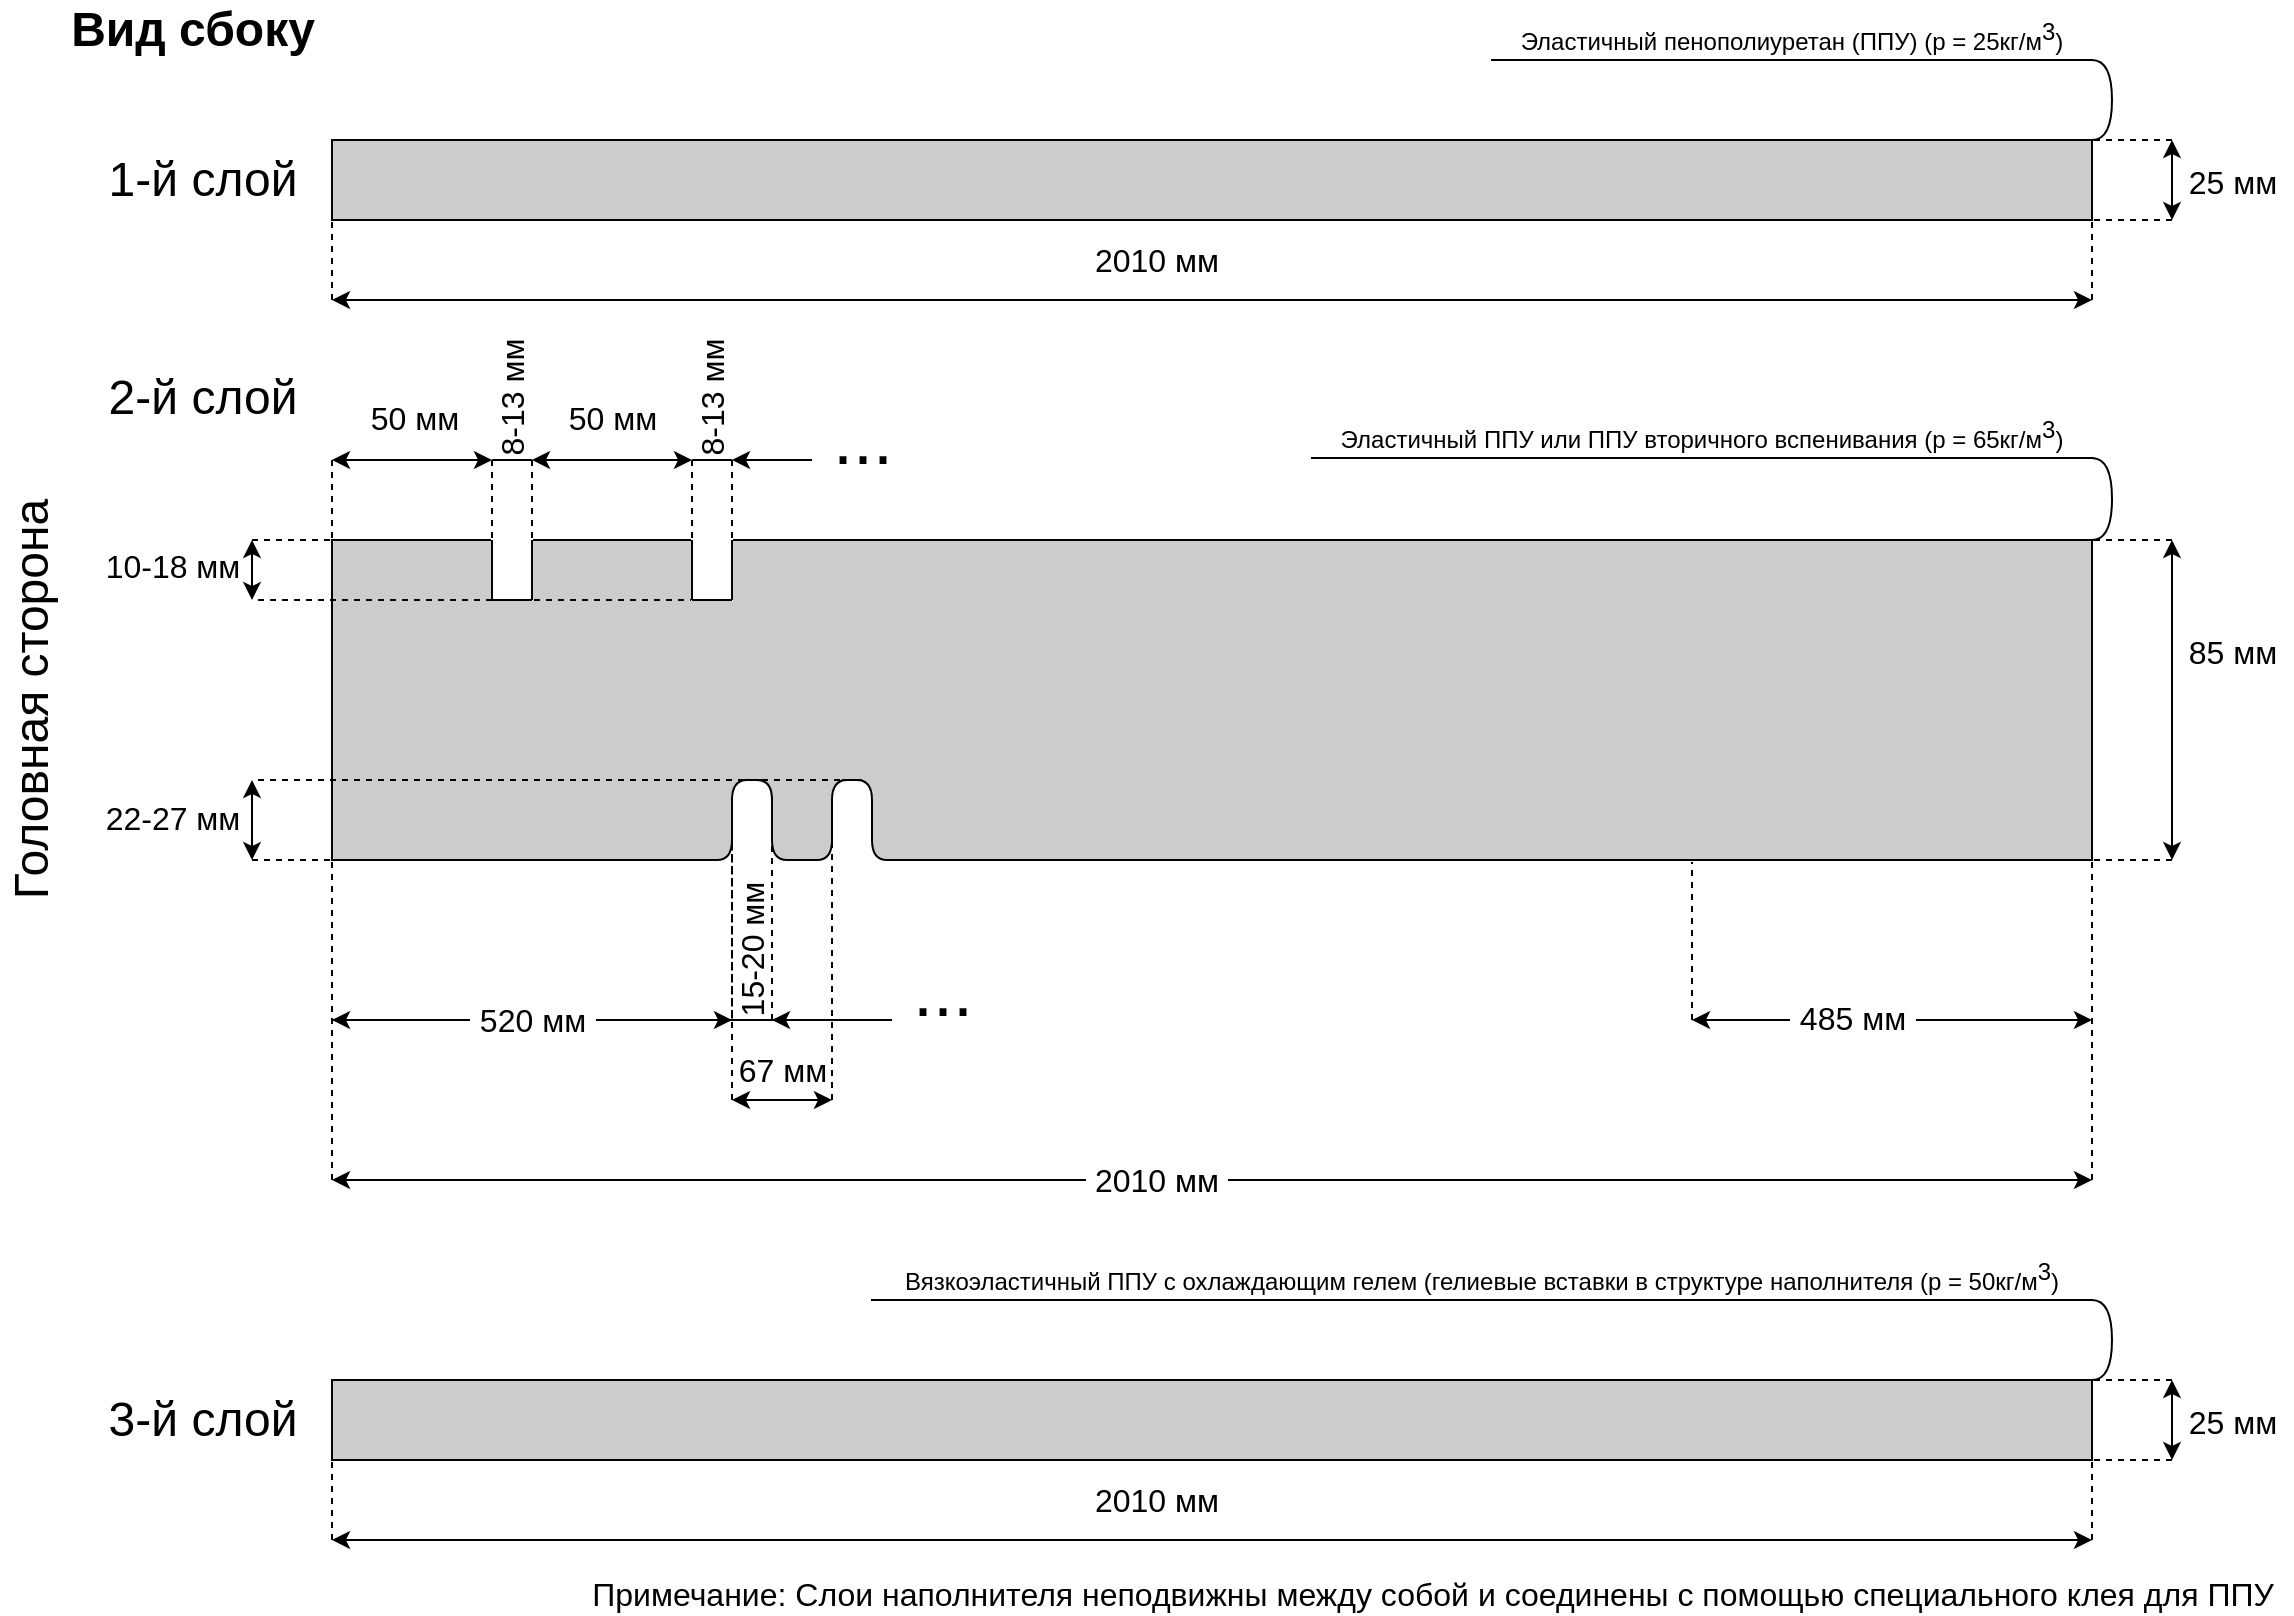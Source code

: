 <mxfile version="13.6.5" type="github">
  <diagram id="4-XFf0C6SKH_D2xYOuUZ" name="Page-1">
    <mxGraphModel dx="539" dy="301" grid="1" gridSize="10" guides="1" tooltips="1" connect="1" arrows="1" fold="1" page="1" pageScale="1" pageWidth="1169" pageHeight="827" math="0" shadow="0">
      <root>
        <mxCell id="0" />
        <mxCell id="1" parent="0" />
        <mxCell id="OTciEMqC5oXOVYCcZYfU-19" value="" style="rounded=0;whiteSpace=wrap;html=1;fontSize=24;fillColor=#CCCCCC;" vertex="1" parent="1">
          <mxGeometry x="180" y="280" width="880" height="160" as="geometry" />
        </mxCell>
        <mxCell id="OTciEMqC5oXOVYCcZYfU-93" value="" style="rounded=0;whiteSpace=wrap;html=1;fontSize=16;fillColor=#FFFFFF;strokeColor=#FFFFFF;" vertex="1" parent="1">
          <mxGeometry x="370" y="420" width="40" height="20" as="geometry" />
        </mxCell>
        <mxCell id="OTciEMqC5oXOVYCcZYfU-3" value="Вид сбоку" style="text;html=1;align=center;verticalAlign=middle;resizable=0;points=[];autosize=1;fontSize=24;fontStyle=1" vertex="1" parent="1">
          <mxGeometry x="40" y="10" width="140" height="30" as="geometry" />
        </mxCell>
        <mxCell id="OTciEMqC5oXOVYCcZYfU-5" value="" style="rounded=0;whiteSpace=wrap;html=1;fontSize=24;fillColor=#CCCCCC;" vertex="1" parent="1">
          <mxGeometry x="180" y="80" width="880" height="40" as="geometry" />
        </mxCell>
        <mxCell id="OTciEMqC5oXOVYCcZYfU-6" value="Эластичный пенополиуретан (ППУ) (р = 25кг/м&lt;sup style=&quot;font-size: 12px&quot;&gt;3&lt;/sup&gt;)" style="whiteSpace=wrap;html=1;shape=partialRectangle;top=0;left=0;bottom=1;right=0;points=[[0,1],[1,1]];fillColor=none;align=center;verticalAlign=bottom;routingCenterY=0.5;snapToPoint=1;recursiveResize=0;autosize=1;treeFolding=1;treeMoving=1;newEdgeStyle={&quot;edgeStyle&quot;:&quot;entityRelationEdgeStyle&quot;,&quot;startArrow&quot;:&quot;none&quot;,&quot;endArrow&quot;:&quot;none&quot;,&quot;segment&quot;:10,&quot;curved&quot;:1};fontSize=12;" vertex="1" parent="1">
          <mxGeometry x="760" y="20" width="300" height="20" as="geometry" />
        </mxCell>
        <mxCell id="OTciEMqC5oXOVYCcZYfU-7" value="" style="edgeStyle=entityRelationEdgeStyle;startArrow=none;endArrow=none;segment=10;curved=1;fontSize=24;exitX=1;exitY=0;exitDx=0;exitDy=0;" edge="1" target="OTciEMqC5oXOVYCcZYfU-6" parent="1" source="OTciEMqC5oXOVYCcZYfU-5">
          <mxGeometry relative="1" as="geometry">
            <mxPoint x="740" y="80" as="sourcePoint" />
          </mxGeometry>
        </mxCell>
        <mxCell id="OTciEMqC5oXOVYCcZYfU-9" value="" style="endArrow=classic;startArrow=classic;html=1;fontSize=24;" edge="1" parent="1">
          <mxGeometry width="50" height="50" relative="1" as="geometry">
            <mxPoint x="1100" y="120" as="sourcePoint" />
            <mxPoint x="1100" y="80" as="targetPoint" />
          </mxGeometry>
        </mxCell>
        <mxCell id="OTciEMqC5oXOVYCcZYfU-32" value="25 мм" style="edgeLabel;html=1;align=center;verticalAlign=middle;resizable=0;points=[];fontSize=16;" vertex="1" connectable="0" parent="OTciEMqC5oXOVYCcZYfU-9">
          <mxGeometry x="0.23" relative="1" as="geometry">
            <mxPoint x="30" y="4.8" as="offset" />
          </mxGeometry>
        </mxCell>
        <mxCell id="OTciEMqC5oXOVYCcZYfU-10" value="" style="endArrow=none;html=1;fontSize=24;entryX=1;entryY=0;entryDx=0;entryDy=0;dashed=1;" edge="1" parent="1" target="OTciEMqC5oXOVYCcZYfU-5">
          <mxGeometry width="50" height="50" relative="1" as="geometry">
            <mxPoint x="1100" y="80" as="sourcePoint" />
            <mxPoint x="660" y="80" as="targetPoint" />
          </mxGeometry>
        </mxCell>
        <mxCell id="OTciEMqC5oXOVYCcZYfU-11" value="" style="endArrow=none;html=1;fontSize=24;entryX=1;entryY=1;entryDx=0;entryDy=0;dashed=1;" edge="1" parent="1" target="OTciEMqC5oXOVYCcZYfU-5">
          <mxGeometry width="50" height="50" relative="1" as="geometry">
            <mxPoint x="1100" y="120" as="sourcePoint" />
            <mxPoint x="660" y="80" as="targetPoint" />
          </mxGeometry>
        </mxCell>
        <mxCell id="OTciEMqC5oXOVYCcZYfU-13" value="&lt;font style=&quot;font-size: 24px&quot;&gt;1-й слой&lt;/font&gt;" style="text;html=1;align=center;verticalAlign=middle;resizable=0;points=[];autosize=1;fontSize=12;" vertex="1" parent="1">
          <mxGeometry x="60" y="90" width="110" height="20" as="geometry" />
        </mxCell>
        <mxCell id="OTciEMqC5oXOVYCcZYfU-14" value="" style="endArrow=none;dashed=1;html=1;fontSize=12;entryX=0;entryY=1;entryDx=0;entryDy=0;" edge="1" parent="1" target="OTciEMqC5oXOVYCcZYfU-5">
          <mxGeometry width="50" height="50" relative="1" as="geometry">
            <mxPoint x="180" y="160" as="sourcePoint" />
            <mxPoint x="630" y="60" as="targetPoint" />
          </mxGeometry>
        </mxCell>
        <mxCell id="OTciEMqC5oXOVYCcZYfU-15" value="" style="endArrow=none;dashed=1;html=1;fontSize=12;entryX=1;entryY=1;entryDx=0;entryDy=0;" edge="1" parent="1" target="OTciEMqC5oXOVYCcZYfU-5">
          <mxGeometry width="50" height="50" relative="1" as="geometry">
            <mxPoint x="1060" y="160" as="sourcePoint" />
            <mxPoint x="1100.0" y="130" as="targetPoint" />
          </mxGeometry>
        </mxCell>
        <mxCell id="OTciEMqC5oXOVYCcZYfU-16" value="" style="endArrow=classic;startArrow=classic;html=1;fontSize=12;" edge="1" parent="1">
          <mxGeometry width="50" height="50" relative="1" as="geometry">
            <mxPoint x="180" y="160" as="sourcePoint" />
            <mxPoint x="1060" y="160" as="targetPoint" />
          </mxGeometry>
        </mxCell>
        <mxCell id="OTciEMqC5oXOVYCcZYfU-17" value="2010 мм" style="edgeLabel;html=1;align=center;verticalAlign=middle;resizable=0;points=[];fontSize=16;" vertex="1" connectable="0" parent="OTciEMqC5oXOVYCcZYfU-16">
          <mxGeometry x="-0.086" y="5" relative="1" as="geometry">
            <mxPoint x="9.31" y="-15" as="offset" />
          </mxGeometry>
        </mxCell>
        <mxCell id="OTciEMqC5oXOVYCcZYfU-20" value="Эластичный ППУ или ППУ вторичного вспенивания (р = 65кг/м&lt;sup style=&quot;font-size: 12px&quot;&gt;3&lt;/sup&gt;)" style="whiteSpace=wrap;html=1;shape=partialRectangle;top=0;left=0;bottom=1;right=0;points=[[0,1],[1,1]];fillColor=none;align=center;verticalAlign=bottom;routingCenterY=0.5;snapToPoint=1;recursiveResize=0;autosize=1;treeFolding=1;treeMoving=1;newEdgeStyle={&quot;edgeStyle&quot;:&quot;entityRelationEdgeStyle&quot;,&quot;startArrow&quot;:&quot;none&quot;,&quot;endArrow&quot;:&quot;none&quot;,&quot;segment&quot;:10,&quot;curved&quot;:1};fontSize=12;" vertex="1" parent="1">
          <mxGeometry x="670" y="219" width="390" height="20" as="geometry" />
        </mxCell>
        <mxCell id="OTciEMqC5oXOVYCcZYfU-21" value="" style="edgeStyle=entityRelationEdgeStyle;startArrow=none;endArrow=none;segment=10;curved=1;fontSize=24;exitX=1;exitY=0;exitDx=0;exitDy=0;" edge="1" parent="1" source="OTciEMqC5oXOVYCcZYfU-19" target="OTciEMqC5oXOVYCcZYfU-20">
          <mxGeometry relative="1" as="geometry">
            <mxPoint x="740" y="280" as="sourcePoint" />
          </mxGeometry>
        </mxCell>
        <mxCell id="OTciEMqC5oXOVYCcZYfU-22" value="" style="endArrow=classic;startArrow=classic;html=1;fontSize=24;" edge="1" parent="1">
          <mxGeometry width="50" height="50" relative="1" as="geometry">
            <mxPoint x="1100" y="440" as="sourcePoint" />
            <mxPoint x="1100" y="280" as="targetPoint" />
          </mxGeometry>
        </mxCell>
        <mxCell id="OTciEMqC5oXOVYCcZYfU-31" value="85 мм" style="edgeLabel;html=1;align=center;verticalAlign=middle;resizable=0;points=[];fontSize=16;" vertex="1" connectable="0" parent="OTciEMqC5oXOVYCcZYfU-22">
          <mxGeometry x="0.397" y="2" relative="1" as="geometry">
            <mxPoint x="32" y="8" as="offset" />
          </mxGeometry>
        </mxCell>
        <mxCell id="OTciEMqC5oXOVYCcZYfU-24" value="" style="endArrow=none;html=1;fontSize=24;entryX=1;entryY=0;entryDx=0;entryDy=0;dashed=1;" edge="1" parent="1" target="OTciEMqC5oXOVYCcZYfU-19">
          <mxGeometry width="50" height="50" relative="1" as="geometry">
            <mxPoint x="1100" y="280" as="sourcePoint" />
            <mxPoint x="660" y="280" as="targetPoint" />
          </mxGeometry>
        </mxCell>
        <mxCell id="OTciEMqC5oXOVYCcZYfU-25" value="" style="endArrow=none;html=1;fontSize=24;entryX=1;entryY=1;entryDx=0;entryDy=0;dashed=1;" edge="1" parent="1" target="OTciEMqC5oXOVYCcZYfU-19">
          <mxGeometry width="50" height="50" relative="1" as="geometry">
            <mxPoint x="1100" y="440" as="sourcePoint" />
            <mxPoint x="1100.0" y="440" as="targetPoint" />
          </mxGeometry>
        </mxCell>
        <mxCell id="OTciEMqC5oXOVYCcZYfU-26" value="&lt;font style=&quot;font-size: 24px&quot;&gt;2-й слой&lt;/font&gt;" style="text;html=1;align=center;verticalAlign=middle;resizable=0;points=[];autosize=1;fontSize=12;" vertex="1" parent="1">
          <mxGeometry x="60" y="199" width="110" height="20" as="geometry" />
        </mxCell>
        <mxCell id="OTciEMqC5oXOVYCcZYfU-27" value="" style="endArrow=none;dashed=1;html=1;fontSize=12;entryX=0;entryY=1;entryDx=0;entryDy=0;" edge="1" parent="1" target="OTciEMqC5oXOVYCcZYfU-19">
          <mxGeometry width="50" height="50" relative="1" as="geometry">
            <mxPoint x="180" y="600" as="sourcePoint" />
            <mxPoint x="180.0" y="440" as="targetPoint" />
          </mxGeometry>
        </mxCell>
        <mxCell id="OTciEMqC5oXOVYCcZYfU-28" value="" style="endArrow=none;dashed=1;html=1;fontSize=12;entryX=1;entryY=1;entryDx=0;entryDy=0;" edge="1" parent="1" target="OTciEMqC5oXOVYCcZYfU-19">
          <mxGeometry width="50" height="50" relative="1" as="geometry">
            <mxPoint x="1060" y="600" as="sourcePoint" />
            <mxPoint x="1000" y="460" as="targetPoint" />
          </mxGeometry>
        </mxCell>
        <mxCell id="OTciEMqC5oXOVYCcZYfU-29" value="" style="endArrow=classic;startArrow=classic;html=1;fontSize=12;" edge="1" parent="1">
          <mxGeometry width="50" height="50" relative="1" as="geometry">
            <mxPoint x="180" y="600" as="sourcePoint" />
            <mxPoint x="1060" y="600" as="targetPoint" />
          </mxGeometry>
        </mxCell>
        <mxCell id="OTciEMqC5oXOVYCcZYfU-30" value="&amp;nbsp;2010 мм&amp;nbsp;" style="edgeLabel;html=1;align=center;verticalAlign=middle;resizable=0;points=[];fontSize=16;" vertex="1" connectable="0" parent="OTciEMqC5oXOVYCcZYfU-29">
          <mxGeometry x="-0.086" y="5" relative="1" as="geometry">
            <mxPoint x="9.31" y="5" as="offset" />
          </mxGeometry>
        </mxCell>
        <mxCell id="OTciEMqC5oXOVYCcZYfU-34" value="" style="endArrow=classic;startArrow=classic;html=1;fontSize=24;" edge="1" parent="1">
          <mxGeometry width="50" height="50" relative="1" as="geometry">
            <mxPoint x="260" y="240" as="sourcePoint" />
            <mxPoint x="180" y="240" as="targetPoint" />
          </mxGeometry>
        </mxCell>
        <mxCell id="OTciEMqC5oXOVYCcZYfU-35" value="50 мм" style="edgeLabel;html=1;align=center;verticalAlign=middle;resizable=0;points=[];fontSize=16;" vertex="1" connectable="0" parent="OTciEMqC5oXOVYCcZYfU-34">
          <mxGeometry x="0.23" relative="1" as="geometry">
            <mxPoint x="10" y="-21" as="offset" />
          </mxGeometry>
        </mxCell>
        <mxCell id="OTciEMqC5oXOVYCcZYfU-36" value="" style="endArrow=none;html=1;fontSize=24;entryX=0;entryY=0;entryDx=0;entryDy=0;dashed=1;" edge="1" parent="1" target="OTciEMqC5oXOVYCcZYfU-19">
          <mxGeometry width="50" height="50" relative="1" as="geometry">
            <mxPoint x="180" y="240" as="sourcePoint" />
            <mxPoint x="240" y="214" as="targetPoint" />
          </mxGeometry>
        </mxCell>
        <mxCell id="OTciEMqC5oXOVYCcZYfU-37" value="" style="endArrow=none;html=1;fontSize=24;entryX=0;entryY=0;entryDx=0;entryDy=0;dashed=1;" edge="1" parent="1" target="OTciEMqC5oXOVYCcZYfU-41">
          <mxGeometry width="50" height="50" relative="1" as="geometry">
            <mxPoint x="260" y="240" as="sourcePoint" />
            <mxPoint x="240.0" y="254" as="targetPoint" />
          </mxGeometry>
        </mxCell>
        <mxCell id="OTciEMqC5oXOVYCcZYfU-38" value="" style="endArrow=none;html=1;fontSize=24;entryX=1;entryY=0;entryDx=0;entryDy=0;dashed=1;" edge="1" parent="1" target="OTciEMqC5oXOVYCcZYfU-41">
          <mxGeometry width="50" height="50" relative="1" as="geometry">
            <mxPoint x="280" y="240" as="sourcePoint" />
            <mxPoint x="300.0" y="280" as="targetPoint" />
          </mxGeometry>
        </mxCell>
        <mxCell id="OTciEMqC5oXOVYCcZYfU-41" value="" style="rounded=0;whiteSpace=wrap;html=1;fontSize=16;strokeColor=#FFFFFF;" vertex="1" parent="1">
          <mxGeometry x="260" y="280" width="20" height="30" as="geometry" />
        </mxCell>
        <mxCell id="OTciEMqC5oXOVYCcZYfU-42" value="8-13 мм" style="text;html=1;align=center;verticalAlign=middle;resizable=0;points=[];autosize=1;fontSize=16;rotation=-90;" vertex="1" parent="1">
          <mxGeometry x="235" y="199" width="70" height="20" as="geometry" />
        </mxCell>
        <mxCell id="OTciEMqC5oXOVYCcZYfU-43" value="" style="endArrow=none;html=1;fontSize=16;" edge="1" parent="1">
          <mxGeometry width="50" height="50" relative="1" as="geometry">
            <mxPoint x="260" y="240" as="sourcePoint" />
            <mxPoint x="280" y="240" as="targetPoint" />
          </mxGeometry>
        </mxCell>
        <mxCell id="OTciEMqC5oXOVYCcZYfU-44" value="" style="endArrow=none;dashed=1;html=1;fontSize=16;exitX=1;exitY=1;exitDx=0;exitDy=0;" edge="1" parent="1" source="OTciEMqC5oXOVYCcZYfU-57">
          <mxGeometry width="50" height="50" relative="1" as="geometry">
            <mxPoint x="360" y="310" as="sourcePoint" />
            <mxPoint x="140" y="310" as="targetPoint" />
          </mxGeometry>
        </mxCell>
        <mxCell id="OTciEMqC5oXOVYCcZYfU-45" value="" style="endArrow=none;dashed=1;html=1;fontSize=16;entryX=0;entryY=0;entryDx=0;entryDy=0;" edge="1" parent="1" target="OTciEMqC5oXOVYCcZYfU-19">
          <mxGeometry width="50" height="50" relative="1" as="geometry">
            <mxPoint x="140" y="280" as="sourcePoint" />
            <mxPoint x="360" y="270" as="targetPoint" />
          </mxGeometry>
        </mxCell>
        <mxCell id="OTciEMqC5oXOVYCcZYfU-46" value="" style="endArrow=classic;startArrow=classic;html=1;fontSize=24;" edge="1" parent="1">
          <mxGeometry width="50" height="50" relative="1" as="geometry">
            <mxPoint x="140" y="280" as="sourcePoint" />
            <mxPoint x="140" y="310" as="targetPoint" />
          </mxGeometry>
        </mxCell>
        <mxCell id="OTciEMqC5oXOVYCcZYfU-47" value="10-18 мм" style="edgeLabel;html=1;align=center;verticalAlign=middle;resizable=0;points=[];fontSize=16;" vertex="1" connectable="0" parent="OTciEMqC5oXOVYCcZYfU-46">
          <mxGeometry x="0.23" relative="1" as="geometry">
            <mxPoint x="-40" y="-6.03" as="offset" />
          </mxGeometry>
        </mxCell>
        <mxCell id="OTciEMqC5oXOVYCcZYfU-48" value="" style="endArrow=none;html=1;fontSize=16;entryX=0;entryY=0;entryDx=0;entryDy=0;exitX=0;exitY=1;exitDx=0;exitDy=0;" edge="1" parent="1" source="OTciEMqC5oXOVYCcZYfU-41" target="OTciEMqC5oXOVYCcZYfU-41">
          <mxGeometry width="50" height="50" relative="1" as="geometry">
            <mxPoint x="300" y="320" as="sourcePoint" />
            <mxPoint x="350" y="270" as="targetPoint" />
          </mxGeometry>
        </mxCell>
        <mxCell id="OTciEMqC5oXOVYCcZYfU-49" value="" style="endArrow=none;html=1;fontSize=16;exitX=0;exitY=1;exitDx=0;exitDy=0;entryX=1;entryY=1;entryDx=0;entryDy=0;" edge="1" parent="1" source="OTciEMqC5oXOVYCcZYfU-41" target="OTciEMqC5oXOVYCcZYfU-41">
          <mxGeometry width="50" height="50" relative="1" as="geometry">
            <mxPoint x="300" y="320" as="sourcePoint" />
            <mxPoint x="350" y="270" as="targetPoint" />
          </mxGeometry>
        </mxCell>
        <mxCell id="OTciEMqC5oXOVYCcZYfU-50" value="" style="endArrow=none;html=1;fontSize=16;entryX=1;entryY=0;entryDx=0;entryDy=0;exitX=1;exitY=1;exitDx=0;exitDy=0;" edge="1" parent="1" source="OTciEMqC5oXOVYCcZYfU-41" target="OTciEMqC5oXOVYCcZYfU-41">
          <mxGeometry width="50" height="50" relative="1" as="geometry">
            <mxPoint x="270" y="340" as="sourcePoint" />
            <mxPoint x="270" y="290" as="targetPoint" />
          </mxGeometry>
        </mxCell>
        <mxCell id="OTciEMqC5oXOVYCcZYfU-51" value="" style="endArrow=classic;startArrow=classic;html=1;fontSize=24;" edge="1" parent="1">
          <mxGeometry width="50" height="50" relative="1" as="geometry">
            <mxPoint x="360" y="240" as="sourcePoint" />
            <mxPoint x="280" y="240" as="targetPoint" />
          </mxGeometry>
        </mxCell>
        <mxCell id="OTciEMqC5oXOVYCcZYfU-52" value="50 мм" style="edgeLabel;html=1;align=center;verticalAlign=middle;resizable=0;points=[];fontSize=16;" vertex="1" connectable="0" parent="OTciEMqC5oXOVYCcZYfU-51">
          <mxGeometry x="0.23" relative="1" as="geometry">
            <mxPoint x="8.97" y="-21" as="offset" />
          </mxGeometry>
        </mxCell>
        <mxCell id="OTciEMqC5oXOVYCcZYfU-54" value="" style="endArrow=none;html=1;fontSize=24;entryX=0;entryY=0;entryDx=0;entryDy=0;dashed=1;" edge="1" parent="1" target="OTciEMqC5oXOVYCcZYfU-57">
          <mxGeometry width="50" height="50" relative="1" as="geometry">
            <mxPoint x="360" y="240" as="sourcePoint" />
            <mxPoint x="370.04" y="279.52" as="targetPoint" />
          </mxGeometry>
        </mxCell>
        <mxCell id="OTciEMqC5oXOVYCcZYfU-55" value="" style="endArrow=none;html=1;fontSize=24;entryX=0.087;entryY=-0.003;entryDx=0;entryDy=0;dashed=1;entryPerimeter=0;" edge="1" parent="1">
          <mxGeometry width="50" height="50" relative="1" as="geometry">
            <mxPoint x="360" y="240" as="sourcePoint" />
            <mxPoint x="360.04" y="279.52" as="targetPoint" />
          </mxGeometry>
        </mxCell>
        <mxCell id="OTciEMqC5oXOVYCcZYfU-56" value="" style="endArrow=none;html=1;fontSize=24;entryX=1;entryY=0;entryDx=0;entryDy=0;dashed=1;" edge="1" parent="1" target="OTciEMqC5oXOVYCcZYfU-57">
          <mxGeometry width="50" height="50" relative="1" as="geometry">
            <mxPoint x="380" y="240" as="sourcePoint" />
            <mxPoint x="400.0" y="280" as="targetPoint" />
          </mxGeometry>
        </mxCell>
        <mxCell id="OTciEMqC5oXOVYCcZYfU-57" value="" style="rounded=0;whiteSpace=wrap;html=1;fontSize=16;strokeColor=#FFFFFF;" vertex="1" parent="1">
          <mxGeometry x="360" y="280" width="20" height="30" as="geometry" />
        </mxCell>
        <mxCell id="OTciEMqC5oXOVYCcZYfU-58" value="8-13 мм" style="text;html=1;align=center;verticalAlign=middle;resizable=0;points=[];autosize=1;fontSize=16;rotation=-90;" vertex="1" parent="1">
          <mxGeometry x="335" y="199" width="70" height="20" as="geometry" />
        </mxCell>
        <mxCell id="OTciEMqC5oXOVYCcZYfU-59" value="" style="endArrow=none;html=1;fontSize=16;" edge="1" parent="1">
          <mxGeometry width="50" height="50" relative="1" as="geometry">
            <mxPoint x="360" y="240" as="sourcePoint" />
            <mxPoint x="380" y="240" as="targetPoint" />
          </mxGeometry>
        </mxCell>
        <mxCell id="OTciEMqC5oXOVYCcZYfU-60" value="" style="endArrow=none;html=1;fontSize=16;entryX=0;entryY=0;entryDx=0;entryDy=0;exitX=0;exitY=1;exitDx=0;exitDy=0;" edge="1" parent="1" source="OTciEMqC5oXOVYCcZYfU-57" target="OTciEMqC5oXOVYCcZYfU-57">
          <mxGeometry width="50" height="50" relative="1" as="geometry">
            <mxPoint x="400" y="320" as="sourcePoint" />
            <mxPoint x="450" y="270" as="targetPoint" />
          </mxGeometry>
        </mxCell>
        <mxCell id="OTciEMqC5oXOVYCcZYfU-61" value="" style="endArrow=none;html=1;fontSize=16;exitX=0;exitY=1;exitDx=0;exitDy=0;entryX=1;entryY=1;entryDx=0;entryDy=0;" edge="1" parent="1" source="OTciEMqC5oXOVYCcZYfU-57" target="OTciEMqC5oXOVYCcZYfU-57">
          <mxGeometry width="50" height="50" relative="1" as="geometry">
            <mxPoint x="400" y="320" as="sourcePoint" />
            <mxPoint x="450" y="270" as="targetPoint" />
          </mxGeometry>
        </mxCell>
        <mxCell id="OTciEMqC5oXOVYCcZYfU-62" value="" style="endArrow=none;html=1;fontSize=16;entryX=1;entryY=0;entryDx=0;entryDy=0;exitX=1;exitY=1;exitDx=0;exitDy=0;" edge="1" parent="1" source="OTciEMqC5oXOVYCcZYfU-57" target="OTciEMqC5oXOVYCcZYfU-57">
          <mxGeometry width="50" height="50" relative="1" as="geometry">
            <mxPoint x="370" y="340" as="sourcePoint" />
            <mxPoint x="370" y="290" as="targetPoint" />
          </mxGeometry>
        </mxCell>
        <mxCell id="OTciEMqC5oXOVYCcZYfU-63" value="" style="endArrow=classic;startArrow=none;html=1;fontSize=24;endFill=1;startFill=0;" edge="1" parent="1">
          <mxGeometry width="50" height="50" relative="1" as="geometry">
            <mxPoint x="420" y="240" as="sourcePoint" />
            <mxPoint x="380" y="240" as="targetPoint" />
          </mxGeometry>
        </mxCell>
        <mxCell id="OTciEMqC5oXOVYCcZYfU-66" value="..." style="text;html=1;align=center;verticalAlign=middle;resizable=0;points=[];autosize=1;fontSize=36;" vertex="1" parent="1">
          <mxGeometry x="420" y="204" width="50" height="50" as="geometry" />
        </mxCell>
        <mxCell id="OTciEMqC5oXOVYCcZYfU-68" value="&lt;font style=&quot;font-size: 24px&quot;&gt;Головная сторона&lt;/font&gt;" style="text;html=1;align=center;verticalAlign=middle;resizable=0;points=[];autosize=1;fontSize=16;rotation=-90;" vertex="1" parent="1">
          <mxGeometry x="-80" y="345" width="220" height="30" as="geometry" />
        </mxCell>
        <mxCell id="OTciEMqC5oXOVYCcZYfU-69" value="" style="endArrow=none;html=1;fontSize=16;" edge="1" parent="1">
          <mxGeometry width="50" height="50" relative="1" as="geometry">
            <mxPoint x="180" y="520" as="sourcePoint" />
            <mxPoint x="460" y="520" as="targetPoint" />
          </mxGeometry>
        </mxCell>
        <mxCell id="OTciEMqC5oXOVYCcZYfU-70" value="" style="endArrow=classic;startArrow=classic;html=1;fontSize=16;" edge="1" parent="1">
          <mxGeometry width="50" height="50" relative="1" as="geometry">
            <mxPoint x="180" y="520" as="sourcePoint" />
            <mxPoint x="380" y="520" as="targetPoint" />
          </mxGeometry>
        </mxCell>
        <mxCell id="OTciEMqC5oXOVYCcZYfU-74" value="&amp;nbsp;520 мм&amp;nbsp;" style="edgeLabel;html=1;align=center;verticalAlign=middle;resizable=0;points=[];fontSize=16;" vertex="1" connectable="0" parent="OTciEMqC5oXOVYCcZYfU-70">
          <mxGeometry x="-0.17" relative="1" as="geometry">
            <mxPoint x="17.24" as="offset" />
          </mxGeometry>
        </mxCell>
        <mxCell id="OTciEMqC5oXOVYCcZYfU-71" value="" style="endArrow=classic;startArrow=classic;html=1;fontSize=16;" edge="1" parent="1">
          <mxGeometry width="50" height="50" relative="1" as="geometry">
            <mxPoint x="860" y="520" as="sourcePoint" />
            <mxPoint x="1060" y="520" as="targetPoint" />
          </mxGeometry>
        </mxCell>
        <mxCell id="OTciEMqC5oXOVYCcZYfU-75" value="&amp;nbsp;485 мм&amp;nbsp;" style="edgeLabel;html=1;align=center;verticalAlign=middle;resizable=0;points=[];fontSize=16;" vertex="1" connectable="0" parent="OTciEMqC5oXOVYCcZYfU-71">
          <mxGeometry x="-0.533" y="1" relative="1" as="geometry">
            <mxPoint x="33.33" as="offset" />
          </mxGeometry>
        </mxCell>
        <mxCell id="OTciEMqC5oXOVYCcZYfU-72" value="" style="endArrow=none;dashed=1;html=1;fontSize=12;" edge="1" parent="1">
          <mxGeometry width="50" height="50" relative="1" as="geometry">
            <mxPoint x="860" y="520" as="sourcePoint" />
            <mxPoint x="860" y="441" as="targetPoint" />
          </mxGeometry>
        </mxCell>
        <mxCell id="OTciEMqC5oXOVYCcZYfU-95" value="" style="rounded=1;whiteSpace=wrap;html=1;fontSize=16;arcSize=50;fillColor=#CCCCCC;strokeColor=#CCCCCC;" vertex="1" parent="1">
          <mxGeometry x="360" y="380" width="20" height="60" as="geometry" />
        </mxCell>
        <mxCell id="OTciEMqC5oXOVYCcZYfU-96" value="" style="rounded=1;whiteSpace=wrap;html=1;fontSize=16;arcSize=50;fillColor=#CCCCCC;strokeColor=#CCCCCC;" vertex="1" parent="1">
          <mxGeometry x="400" y="380" width="20" height="60" as="geometry" />
        </mxCell>
        <mxCell id="OTciEMqC5oXOVYCcZYfU-94" value="" style="rounded=1;whiteSpace=wrap;html=1;fillColor=#FFFFFF;fontSize=16;arcSize=50;strokeColor=#FFFFFF;" vertex="1" parent="1">
          <mxGeometry x="380" y="400" width="20" height="40" as="geometry" />
        </mxCell>
        <mxCell id="OTciEMqC5oXOVYCcZYfU-99" value="" style="endArrow=none;html=1;fillColor=#FFFFFF;fontSize=16;exitX=0.75;exitY=1;exitDx=0;exitDy=0;entryX=0.25;entryY=0;entryDx=0;entryDy=0;" edge="1" parent="1" source="OTciEMqC5oXOVYCcZYfU-96" target="OTciEMqC5oXOVYCcZYfU-94">
          <mxGeometry width="50" height="50" relative="1" as="geometry">
            <mxPoint x="375" y="450" as="sourcePoint" />
            <mxPoint x="400" y="410" as="targetPoint" />
            <Array as="points">
              <mxPoint x="400" y="440" />
              <mxPoint x="400" y="400" />
            </Array>
          </mxGeometry>
        </mxCell>
        <mxCell id="OTciEMqC5oXOVYCcZYfU-100" value="" style="endArrow=none;html=1;fillColor=#FFFFFF;fontSize=16;exitX=0.25;exitY=1;exitDx=0;exitDy=0;entryX=0.75;entryY=0;entryDx=0;entryDy=0;" edge="1" parent="1" source="OTciEMqC5oXOVYCcZYfU-95" target="OTciEMqC5oXOVYCcZYfU-94">
          <mxGeometry width="50" height="50" relative="1" as="geometry">
            <mxPoint x="410" y="490" as="sourcePoint" />
            <mxPoint x="460" y="440" as="targetPoint" />
            <Array as="points">
              <mxPoint x="380" y="440" />
              <mxPoint x="380" y="400" />
            </Array>
          </mxGeometry>
        </mxCell>
        <mxCell id="OTciEMqC5oXOVYCcZYfU-73" value="" style="endArrow=none;dashed=1;html=1;fontSize=12;" edge="1" parent="1">
          <mxGeometry width="50" height="50" relative="1" as="geometry">
            <mxPoint x="380" y="519.2" as="sourcePoint" />
            <mxPoint x="380" y="420" as="targetPoint" />
          </mxGeometry>
        </mxCell>
        <mxCell id="OTciEMqC5oXOVYCcZYfU-107" value="" style="rounded=0;whiteSpace=wrap;html=1;fontSize=16;fillColor=#FFFFFF;strokeColor=#FFFFFF;" vertex="1" parent="1">
          <mxGeometry x="420" y="420" width="40" height="20" as="geometry" />
        </mxCell>
        <mxCell id="OTciEMqC5oXOVYCcZYfU-108" value="" style="rounded=1;whiteSpace=wrap;html=1;fontSize=16;arcSize=50;fillColor=#CCCCCC;strokeColor=#CCCCCC;" vertex="1" parent="1">
          <mxGeometry x="410" y="380" width="20" height="60" as="geometry" />
        </mxCell>
        <mxCell id="OTciEMqC5oXOVYCcZYfU-109" value="" style="rounded=1;whiteSpace=wrap;html=1;fontSize=16;arcSize=50;fillColor=#CCCCCC;strokeColor=#CCCCCC;" vertex="1" parent="1">
          <mxGeometry x="450" y="380" width="20" height="60" as="geometry" />
        </mxCell>
        <mxCell id="OTciEMqC5oXOVYCcZYfU-110" value="" style="rounded=1;whiteSpace=wrap;html=1;fillColor=#FFFFFF;fontSize=16;arcSize=50;strokeColor=#FFFFFF;" vertex="1" parent="1">
          <mxGeometry x="430" y="400" width="20" height="40" as="geometry" />
        </mxCell>
        <mxCell id="OTciEMqC5oXOVYCcZYfU-111" value="" style="endArrow=none;html=1;fillColor=#FFFFFF;fontSize=16;exitX=0.75;exitY=1;exitDx=0;exitDy=0;entryX=0.25;entryY=0;entryDx=0;entryDy=0;" edge="1" parent="1" source="OTciEMqC5oXOVYCcZYfU-109" target="OTciEMqC5oXOVYCcZYfU-110">
          <mxGeometry width="50" height="50" relative="1" as="geometry">
            <mxPoint x="425" y="450" as="sourcePoint" />
            <mxPoint x="450" y="410" as="targetPoint" />
            <Array as="points">
              <mxPoint x="450" y="440" />
              <mxPoint x="450" y="400" />
            </Array>
          </mxGeometry>
        </mxCell>
        <mxCell id="OTciEMqC5oXOVYCcZYfU-112" value="" style="endArrow=none;html=1;fillColor=#FFFFFF;fontSize=16;exitX=0.25;exitY=1;exitDx=0;exitDy=0;entryX=0.75;entryY=0;entryDx=0;entryDy=0;" edge="1" parent="1" source="OTciEMqC5oXOVYCcZYfU-108" target="OTciEMqC5oXOVYCcZYfU-110">
          <mxGeometry width="50" height="50" relative="1" as="geometry">
            <mxPoint x="460" y="490" as="sourcePoint" />
            <mxPoint x="510" y="440" as="targetPoint" />
            <Array as="points">
              <mxPoint x="430" y="440" />
              <mxPoint x="430" y="400" />
            </Array>
          </mxGeometry>
        </mxCell>
        <mxCell id="OTciEMqC5oXOVYCcZYfU-114" value="" style="endArrow=none;dashed=1;html=1;fontSize=16;exitX=0.5;exitY=0;exitDx=0;exitDy=0;" edge="1" parent="1" source="OTciEMqC5oXOVYCcZYfU-110">
          <mxGeometry width="50" height="50" relative="1" as="geometry">
            <mxPoint x="440" y="400" as="sourcePoint" />
            <mxPoint x="140" y="400" as="targetPoint" />
          </mxGeometry>
        </mxCell>
        <mxCell id="OTciEMqC5oXOVYCcZYfU-115" value="" style="endArrow=none;dashed=1;html=1;fontSize=16;entryX=0;entryY=1;entryDx=0;entryDy=0;" edge="1" parent="1" target="OTciEMqC5oXOVYCcZYfU-19">
          <mxGeometry width="50" height="50" relative="1" as="geometry">
            <mxPoint x="140" y="440" as="sourcePoint" />
            <mxPoint x="190.0" y="290" as="targetPoint" />
          </mxGeometry>
        </mxCell>
        <mxCell id="OTciEMqC5oXOVYCcZYfU-116" value="" style="endArrow=classic;startArrow=classic;html=1;fontSize=24;" edge="1" parent="1">
          <mxGeometry width="50" height="50" relative="1" as="geometry">
            <mxPoint x="140" y="400" as="sourcePoint" />
            <mxPoint x="140" y="440" as="targetPoint" />
          </mxGeometry>
        </mxCell>
        <mxCell id="OTciEMqC5oXOVYCcZYfU-117" value="22-27 мм" style="edgeLabel;html=1;align=center;verticalAlign=middle;resizable=0;points=[];fontSize=16;" vertex="1" connectable="0" parent="OTciEMqC5oXOVYCcZYfU-116">
          <mxGeometry x="0.23" relative="1" as="geometry">
            <mxPoint x="-40" y="-6.03" as="offset" />
          </mxGeometry>
        </mxCell>
        <mxCell id="OTciEMqC5oXOVYCcZYfU-118" value="" style="endArrow=none;dashed=1;html=1;fontSize=12;" edge="1" parent="1">
          <mxGeometry width="50" height="50" relative="1" as="geometry">
            <mxPoint x="400" y="520" as="sourcePoint" />
            <mxPoint x="400" y="420" as="targetPoint" />
          </mxGeometry>
        </mxCell>
        <mxCell id="OTciEMqC5oXOVYCcZYfU-121" value="15-20 мм" style="text;html=1;align=center;verticalAlign=middle;resizable=0;points=[];autosize=1;fontSize=16;rotation=-90;" vertex="1" parent="1">
          <mxGeometry x="350" y="475" width="80" height="20" as="geometry" />
        </mxCell>
        <mxCell id="OTciEMqC5oXOVYCcZYfU-123" value="" style="endArrow=none;dashed=1;html=1;fillColor=#FFFFFF;fontSize=16;" edge="1" parent="1">
          <mxGeometry width="50" height="50" relative="1" as="geometry">
            <mxPoint x="380" y="560" as="sourcePoint" />
            <mxPoint x="380" y="420" as="targetPoint" />
          </mxGeometry>
        </mxCell>
        <mxCell id="OTciEMqC5oXOVYCcZYfU-124" value="" style="endArrow=none;dashed=1;html=1;fillColor=#FFFFFF;fontSize=16;" edge="1" parent="1">
          <mxGeometry width="50" height="50" relative="1" as="geometry">
            <mxPoint x="430" y="560" as="sourcePoint" />
            <mxPoint x="430" y="420" as="targetPoint" />
          </mxGeometry>
        </mxCell>
        <mxCell id="OTciEMqC5oXOVYCcZYfU-125" value="" style="endArrow=classic;startArrow=classic;html=1;fontSize=16;" edge="1" parent="1">
          <mxGeometry width="50" height="50" relative="1" as="geometry">
            <mxPoint x="380" y="560" as="sourcePoint" />
            <mxPoint x="430" y="560" as="targetPoint" />
          </mxGeometry>
        </mxCell>
        <mxCell id="OTciEMqC5oXOVYCcZYfU-126" value="67 мм" style="edgeLabel;html=1;align=center;verticalAlign=middle;resizable=0;points=[];fontSize=16;" vertex="1" connectable="0" parent="OTciEMqC5oXOVYCcZYfU-125">
          <mxGeometry x="-0.17" relative="1" as="geometry">
            <mxPoint x="3.82" y="-15" as="offset" />
          </mxGeometry>
        </mxCell>
        <mxCell id="OTciEMqC5oXOVYCcZYfU-127" value="" style="endArrow=none;startArrow=classic;html=1;fillColor=#FFFFFF;fontSize=16;endFill=0;" edge="1" parent="1">
          <mxGeometry width="50" height="50" relative="1" as="geometry">
            <mxPoint x="400" y="520" as="sourcePoint" />
            <mxPoint x="460" y="520" as="targetPoint" />
          </mxGeometry>
        </mxCell>
        <mxCell id="OTciEMqC5oXOVYCcZYfU-128" value="..." style="text;html=1;align=center;verticalAlign=middle;resizable=0;points=[];autosize=1;fontSize=36;" vertex="1" parent="1">
          <mxGeometry x="460" y="480" width="50" height="50" as="geometry" />
        </mxCell>
        <mxCell id="OTciEMqC5oXOVYCcZYfU-130" value="" style="rounded=0;whiteSpace=wrap;html=1;fontSize=24;fillColor=#CCCCCC;" vertex="1" parent="1">
          <mxGeometry x="180" y="700" width="880" height="40" as="geometry" />
        </mxCell>
        <mxCell id="OTciEMqC5oXOVYCcZYfU-131" value="Вязкоэластичный ППУ с охлаждающим гелем (гелиевые вставки в структуре наполнителя (р = 50кг/м&lt;sup style=&quot;font-size: 12px&quot;&gt;3&lt;/sup&gt;)" style="whiteSpace=wrap;html=1;shape=partialRectangle;top=0;left=0;bottom=1;right=0;points=[[0,1],[1,1]];fillColor=none;align=center;verticalAlign=bottom;routingCenterY=0.5;snapToPoint=1;recursiveResize=0;autosize=1;treeFolding=1;treeMoving=1;newEdgeStyle={&quot;edgeStyle&quot;:&quot;entityRelationEdgeStyle&quot;,&quot;startArrow&quot;:&quot;none&quot;,&quot;endArrow&quot;:&quot;none&quot;,&quot;segment&quot;:10,&quot;curved&quot;:1};fontSize=12;" vertex="1" parent="1">
          <mxGeometry x="450" y="640" width="610" height="20" as="geometry" />
        </mxCell>
        <mxCell id="OTciEMqC5oXOVYCcZYfU-132" value="" style="edgeStyle=entityRelationEdgeStyle;startArrow=none;endArrow=none;segment=10;curved=1;fontSize=24;exitX=1;exitY=0;exitDx=0;exitDy=0;" edge="1" parent="1" source="OTciEMqC5oXOVYCcZYfU-130" target="OTciEMqC5oXOVYCcZYfU-131">
          <mxGeometry relative="1" as="geometry">
            <mxPoint x="740" y="700" as="sourcePoint" />
          </mxGeometry>
        </mxCell>
        <mxCell id="OTciEMqC5oXOVYCcZYfU-133" value="" style="endArrow=classic;startArrow=classic;html=1;fontSize=24;" edge="1" parent="1">
          <mxGeometry width="50" height="50" relative="1" as="geometry">
            <mxPoint x="1100" y="740" as="sourcePoint" />
            <mxPoint x="1100" y="700" as="targetPoint" />
          </mxGeometry>
        </mxCell>
        <mxCell id="OTciEMqC5oXOVYCcZYfU-134" value="25 мм" style="edgeLabel;html=1;align=center;verticalAlign=middle;resizable=0;points=[];fontSize=16;" vertex="1" connectable="0" parent="OTciEMqC5oXOVYCcZYfU-133">
          <mxGeometry x="0.23" relative="1" as="geometry">
            <mxPoint x="30" y="4.8" as="offset" />
          </mxGeometry>
        </mxCell>
        <mxCell id="OTciEMqC5oXOVYCcZYfU-135" value="" style="endArrow=none;html=1;fontSize=24;entryX=1;entryY=0;entryDx=0;entryDy=0;dashed=1;" edge="1" parent="1" target="OTciEMqC5oXOVYCcZYfU-130">
          <mxGeometry width="50" height="50" relative="1" as="geometry">
            <mxPoint x="1100" y="700" as="sourcePoint" />
            <mxPoint x="660" y="700" as="targetPoint" />
          </mxGeometry>
        </mxCell>
        <mxCell id="OTciEMqC5oXOVYCcZYfU-136" value="" style="endArrow=none;html=1;fontSize=24;entryX=1;entryY=1;entryDx=0;entryDy=0;dashed=1;" edge="1" parent="1" target="OTciEMqC5oXOVYCcZYfU-130">
          <mxGeometry width="50" height="50" relative="1" as="geometry">
            <mxPoint x="1100" y="740" as="sourcePoint" />
            <mxPoint x="660" y="700" as="targetPoint" />
          </mxGeometry>
        </mxCell>
        <mxCell id="OTciEMqC5oXOVYCcZYfU-137" value="&lt;font style=&quot;font-size: 24px&quot;&gt;3-й слой&lt;/font&gt;" style="text;html=1;align=center;verticalAlign=middle;resizable=0;points=[];autosize=1;fontSize=12;" vertex="1" parent="1">
          <mxGeometry x="60" y="710" width="110" height="20" as="geometry" />
        </mxCell>
        <mxCell id="OTciEMqC5oXOVYCcZYfU-138" value="" style="endArrow=none;dashed=1;html=1;fontSize=12;entryX=0;entryY=1;entryDx=0;entryDy=0;" edge="1" parent="1" target="OTciEMqC5oXOVYCcZYfU-130">
          <mxGeometry width="50" height="50" relative="1" as="geometry">
            <mxPoint x="180" y="780" as="sourcePoint" />
            <mxPoint x="630" y="680" as="targetPoint" />
          </mxGeometry>
        </mxCell>
        <mxCell id="OTciEMqC5oXOVYCcZYfU-139" value="" style="endArrow=none;dashed=1;html=1;fontSize=12;entryX=1;entryY=1;entryDx=0;entryDy=0;" edge="1" parent="1" target="OTciEMqC5oXOVYCcZYfU-130">
          <mxGeometry width="50" height="50" relative="1" as="geometry">
            <mxPoint x="1060" y="780" as="sourcePoint" />
            <mxPoint x="1100.0" y="750" as="targetPoint" />
          </mxGeometry>
        </mxCell>
        <mxCell id="OTciEMqC5oXOVYCcZYfU-140" value="" style="endArrow=classic;startArrow=classic;html=1;fontSize=12;" edge="1" parent="1">
          <mxGeometry width="50" height="50" relative="1" as="geometry">
            <mxPoint x="180" y="780" as="sourcePoint" />
            <mxPoint x="1060" y="780" as="targetPoint" />
          </mxGeometry>
        </mxCell>
        <mxCell id="OTciEMqC5oXOVYCcZYfU-141" value="2010 мм" style="edgeLabel;html=1;align=center;verticalAlign=middle;resizable=0;points=[];fontSize=16;" vertex="1" connectable="0" parent="OTciEMqC5oXOVYCcZYfU-140">
          <mxGeometry x="-0.086" y="5" relative="1" as="geometry">
            <mxPoint x="9.31" y="-15" as="offset" />
          </mxGeometry>
        </mxCell>
        <mxCell id="OTciEMqC5oXOVYCcZYfU-142" value="&lt;font style=&quot;font-size: 16px&quot;&gt;Примечание: Слои наполнителя неподвижны между собой и соединены с помощью специального клея для ППУ&lt;/font&gt;" style="text;html=1;align=center;verticalAlign=middle;resizable=0;points=[];autosize=1;fontSize=16;" vertex="1" parent="1">
          <mxGeometry x="300" y="797" width="860" height="20" as="geometry" />
        </mxCell>
      </root>
    </mxGraphModel>
  </diagram>
</mxfile>
